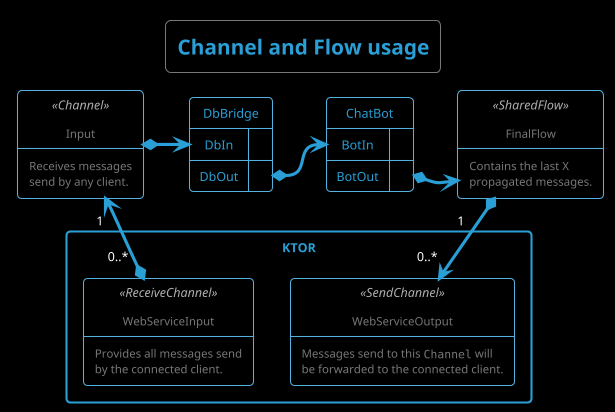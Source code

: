 @startuml
'https://plantuml.com/object-diagram

!theme cyborg-outline
skinparam backgroundColor #000

title "Channel and Flow usage"

together {
    Object Input <<Channel>> {
        Receives messages\nsend by any client.
    }
    Object FinalFlow <<SharedFlow>> {
        Contains the last X\npropagated messages.
    }

    map DbBridge {
        DbIn=>
        DbOut=>
    }
    map ChatBot {
         BotIn=>
         BotOut=>
    }

    Input *-> DbBridge::DbIn
    DbBridge::DbOut *-> ChatBot::BotIn
    ChatBot::BotOut *-> FinalFlow
}

together {
    rectangle KTOR {
        Object WebServiceInput <<ReceiveChannel>> {
            Provides all messages send\nby the connected client.
        }
        Object WebServiceOutput <<SendChannel>> {
            Messages send to this ""Channel"" will\nbe forwarded to the connected client.
        }
    }
    WebServiceInput "0..*\t" *--> "1" Input
    FinalFlow "1\t" *--> "0..*" WebServiceOutput
}

@enduml

